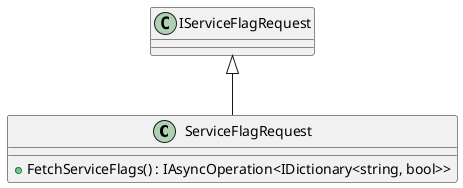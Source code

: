 @startuml
class ServiceFlagRequest {
    + FetchServiceFlags() : IAsyncOperation<IDictionary<string, bool>>
}
IServiceFlagRequest <|-- ServiceFlagRequest
@enduml
